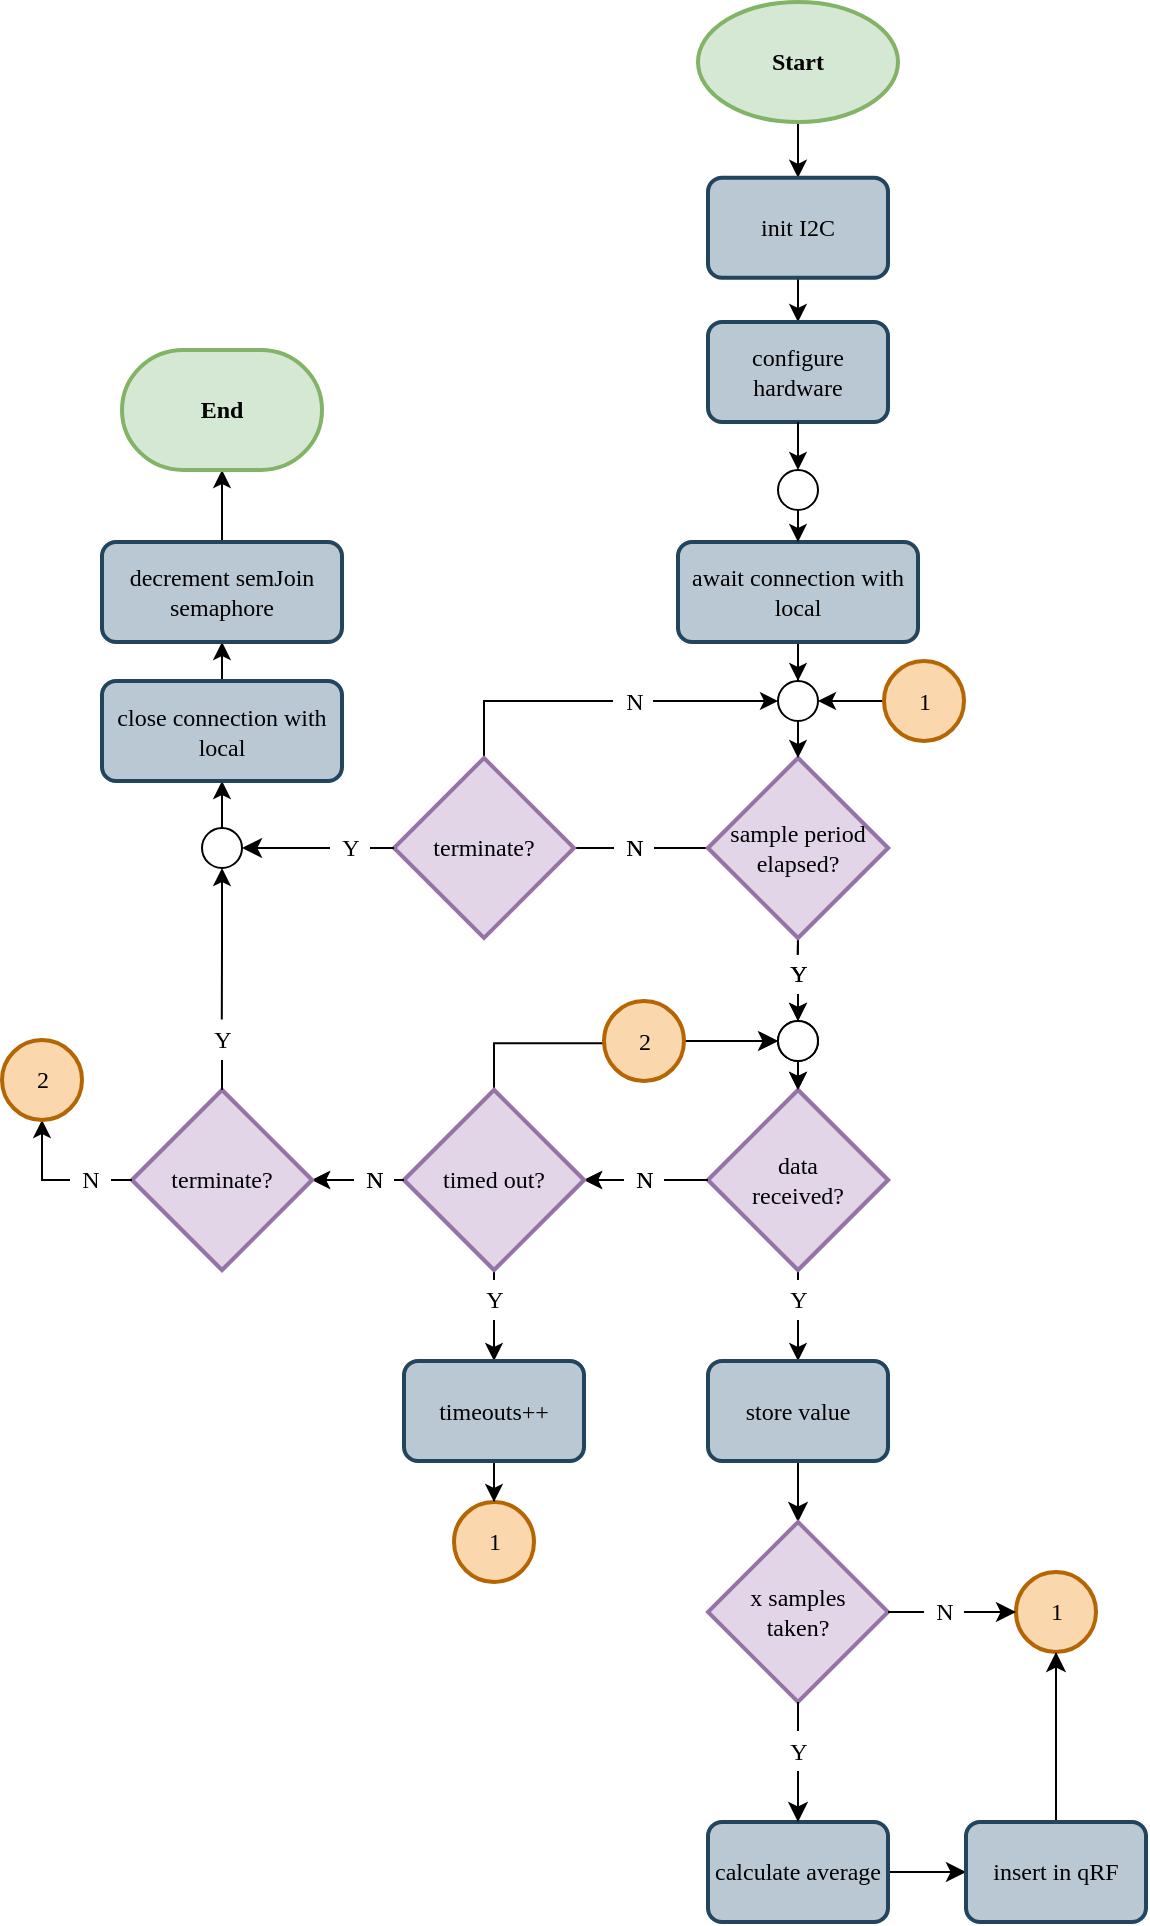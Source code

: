 <mxfile version="13.9.9" type="device"><diagram id="vXdH0S8YqX3_sipvJm4k" name="1"><mxGraphModel dx="872" dy="1004" grid="1" gridSize="10" guides="1" tooltips="1" connect="1" arrows="1" fold="1" page="1" pageScale="1" pageWidth="1169" pageHeight="827" math="0" shadow="0"><root><mxCell id="0"/><mxCell id="1" parent="0"/><mxCell id="6Pos_xS77apvVbocdfTv-24" style="edgeStyle=orthogonalEdgeStyle;rounded=0;orthogonalLoop=1;jettySize=auto;html=1;exitX=0.5;exitY=1;exitDx=0;exitDy=0;exitPerimeter=0;entryX=0.5;entryY=0;entryDx=0;entryDy=0;fontFamily=Consolas;" parent="1" source="z_6hdoUk1kzwaXG-YL4Q-9" target="z_6hdoUk1kzwaXG-YL4Q-55" edge="1"><mxGeometry relative="1" as="geometry"><mxPoint x="672" y="844.5" as="targetPoint"/></mxGeometry></mxCell><mxCell id="hB-7Ol5vUf83jxwNDLM4-17" style="edgeStyle=orthogonalEdgeStyle;rounded=0;orthogonalLoop=1;jettySize=auto;html=1;exitX=0;exitY=0.5;exitDx=0;exitDy=0;exitPerimeter=0;fontFamily=Consolas;" parent="1" source="z_6hdoUk1kzwaXG-YL4Q-7" target="5N7eKwdQCnaQDBQl-9mk-26" edge="1"><mxGeometry relative="1" as="geometry"><mxPoint x="672" y="674.5" as="targetPoint"/><Array as="points"><mxPoint x="522" y="759.5"/></Array></mxGeometry></mxCell><mxCell id="6Pos_xS77apvVbocdfTv-21" value="data&lt;br&gt;received?" style="strokeWidth=2;html=1;shape=mxgraph.flowchart.decision;whiteSpace=wrap;fillColor=#e1d5e7;strokeColor=#9673a6;fontFamily=Consolas;" parent="1" vertex="1"><mxGeometry x="629" y="714" width="90" height="90" as="geometry"/></mxCell><mxCell id="hB-7Ol5vUf83jxwNDLM4-15" style="edgeStyle=orthogonalEdgeStyle;rounded=0;orthogonalLoop=1;jettySize=auto;html=1;exitX=0.5;exitY=1;exitDx=0;exitDy=0;exitPerimeter=0;entryX=0.5;entryY=0;entryDx=0;entryDy=0;entryPerimeter=0;fontFamily=Consolas;" parent="1" source="5N7eKwdQCnaQDBQl-9mk-2" target="6Pos_xS77apvVbocdfTv-21" edge="1"><mxGeometry relative="1" as="geometry"/></mxCell><mxCell id="5N7eKwdQCnaQDBQl-9mk-2" value="" style="ellipse;whiteSpace=wrap;html=1;aspect=fixed;fontFamily=Consolas;" parent="1" vertex="1"><mxGeometry x="664" y="679.5" width="20" height="20" as="geometry"/></mxCell><mxCell id="5N7eKwdQCnaQDBQl-9mk-3" style="edgeStyle=orthogonalEdgeStyle;rounded=0;orthogonalLoop=1;jettySize=auto;html=1;exitX=0.5;exitY=1;exitDx=0;exitDy=0;exitPerimeter=0;entryX=0.5;entryY=0;entryDx=0;entryDy=0;entryPerimeter=0;fontFamily=Consolas;" parent="1" source="6Pos_xS77apvVbocdfTv-25" target="5N7eKwdQCnaQDBQl-9mk-2" edge="1"><mxGeometry relative="1" as="geometry"><mxPoint x="672" y="658" as="sourcePoint"/><mxPoint x="672" y="690" as="targetPoint"/></mxGeometry></mxCell><mxCell id="z_6hdoUk1kzwaXG-YL4Q-28" style="edgeStyle=orthogonalEdgeStyle;rounded=0;orthogonalLoop=1;jettySize=auto;html=1;exitX=0;exitY=0.5;exitDx=0;exitDy=0;exitPerimeter=0;entryX=1;entryY=0.5;entryDx=0;entryDy=0;entryPerimeter=0;startArrow=none;startFill=0;endArrow=classic;endFill=1;fontFamily=Consolas;" parent="1" source="z_6hdoUk1kzwaXG-YL4Q-31" target="z_6hdoUk1kzwaXG-YL4Q-27" edge="1"><mxGeometry relative="1" as="geometry"/></mxCell><mxCell id="z_6hdoUk1kzwaXG-YL4Q-29" style="edgeStyle=orthogonalEdgeStyle;rounded=0;orthogonalLoop=1;jettySize=auto;html=1;exitX=0.5;exitY=1;exitDx=0;exitDy=0;exitPerimeter=0;entryX=0.5;entryY=0;entryDx=0;entryDy=0;startArrow=none;startFill=0;endArrow=classic;endFill=1;fontFamily=Consolas;" parent="1" source="z_6hdoUk1kzwaXG-YL4Q-10" target="z_6hdoUk1kzwaXG-YL4Q-56" edge="1"><mxGeometry relative="1" as="geometry"><mxPoint x="522.143" y="849.357" as="targetPoint"/></mxGeometry></mxCell><mxCell id="z_6hdoUk1kzwaXG-YL4Q-46" style="edgeStyle=orthogonalEdgeStyle;rounded=0;orthogonalLoop=1;jettySize=auto;html=1;exitX=0.5;exitY=0;exitDx=0;exitDy=0;exitPerimeter=0;entryX=-0.005;entryY=0.557;entryDx=0;entryDy=0;entryPerimeter=0;startArrow=none;startFill=0;endArrow=none;endFill=0;endSize=7;fontFamily=Consolas;" parent="1" source="5N7eKwdQCnaQDBQl-9mk-26" target="5N7eKwdQCnaQDBQl-9mk-28" edge="1"><mxGeometry relative="1" as="geometry"/></mxCell><mxCell id="5N7eKwdQCnaQDBQl-9mk-26" value="timed out?" style="strokeWidth=2;html=1;shape=mxgraph.flowchart.decision;whiteSpace=wrap;fillColor=#e1d5e7;strokeColor=#9673a6;fontFamily=Consolas;" parent="1" vertex="1"><mxGeometry x="477" y="714" width="90" height="90" as="geometry"/></mxCell><mxCell id="5N7eKwdQCnaQDBQl-9mk-37" value="1" style="verticalLabelPosition=middle;verticalAlign=middle;html=1;shape=mxgraph.flowchart.on-page_reference;strokeWidth=2;align=center;labelPosition=center;fillColor=#fad7ac;strokeColor=#b46504;fontFamily=Consolas;" parent="1" vertex="1"><mxGeometry x="502" y="920" width="40" height="40" as="geometry"/></mxCell><mxCell id="5N7eKwdQCnaQDBQl-9mk-43" style="edgeStyle=orthogonalEdgeStyle;rounded=0;orthogonalLoop=1;jettySize=auto;html=1;endArrow=classic;endFill=1;exitX=0.5;exitY=1;exitDx=0;exitDy=0;fontFamily=Consolas;" parent="1" source="z_6hdoUk1kzwaXG-YL4Q-56" target="5N7eKwdQCnaQDBQl-9mk-37" edge="1"><mxGeometry relative="1" as="geometry"><mxPoint x="522.143" y="899.5" as="sourcePoint"/></mxGeometry></mxCell><mxCell id="z_6hdoUk1kzwaXG-YL4Q-26" value="" style="edgeStyle=orthogonalEdgeStyle;rounded=0;orthogonalLoop=1;jettySize=auto;html=1;startArrow=none;startFill=0;endArrow=none;endFill=0;entryX=0.5;entryY=1;entryDx=0;entryDy=0;entryPerimeter=0;exitX=0.495;exitY=0.019;exitDx=0;exitDy=0;exitPerimeter=0;fontFamily=Consolas;" parent="1" source="6Pos_xS77apvVbocdfTv-25" target="z_6hdoUk1kzwaXG-YL4Q-22" edge="1"><mxGeometry relative="1" as="geometry"><mxPoint x="672" y="648.5" as="sourcePoint"/><Array as="points"/></mxGeometry></mxCell><mxCell id="6Pos_xS77apvVbocdfTv-25" value="Y" style="text;html=1;align=center;verticalAlign=middle;resizable=0;points=[];;autosize=1;fontFamily=Consolas;" parent="1" vertex="1"><mxGeometry x="664" y="646" width="20" height="20" as="geometry"/></mxCell><mxCell id="z_6hdoUk1kzwaXG-YL4Q-48" value="" style="edgeStyle=orthogonalEdgeStyle;rounded=0;orthogonalLoop=1;jettySize=auto;html=1;startArrow=none;startFill=0;endArrow=classic;endFill=1;endSize=7;fontFamily=Consolas;" parent="1" source="5N7eKwdQCnaQDBQl-9mk-28" target="5N7eKwdQCnaQDBQl-9mk-2" edge="1"><mxGeometry relative="1" as="geometry"><mxPoint x="687" y="689.5" as="targetPoint"/></mxGeometry></mxCell><mxCell id="5N7eKwdQCnaQDBQl-9mk-28" value="N" style="text;html=1;align=center;verticalAlign=middle;resizable=0;points=[];;autosize=1;fontFamily=Consolas;" parent="1" vertex="1"><mxGeometry x="587" y="679.5" width="20" height="20" as="geometry"/></mxCell><mxCell id="z_6hdoUk1kzwaXG-YL4Q-7" value="N" style="text;html=1;align=center;verticalAlign=middle;resizable=0;points=[];;autosize=1;fontFamily=Consolas;" parent="1" vertex="1"><mxGeometry x="587" y="749" width="20" height="20" as="geometry"/></mxCell><mxCell id="z_6hdoUk1kzwaXG-YL4Q-8" style="edgeStyle=orthogonalEdgeStyle;rounded=0;orthogonalLoop=1;jettySize=auto;html=1;exitX=0;exitY=0.5;exitDx=0;exitDy=0;exitPerimeter=0;endArrow=none;endFill=0;fontFamily=Consolas;" parent="1" source="6Pos_xS77apvVbocdfTv-21" target="z_6hdoUk1kzwaXG-YL4Q-7" edge="1"><mxGeometry relative="1" as="geometry"><mxPoint x="567" y="758.929" as="targetPoint"/><Array as="points"><mxPoint x="607" y="759.5"/></Array><mxPoint x="627.286" y="758.929" as="sourcePoint"/></mxGeometry></mxCell><mxCell id="z_6hdoUk1kzwaXG-YL4Q-9" value="Y" style="text;html=1;align=center;verticalAlign=middle;resizable=0;points=[];;autosize=1;fontFamily=Consolas;" parent="1" vertex="1"><mxGeometry x="664" y="809" width="20" height="20" as="geometry"/></mxCell><mxCell id="z_6hdoUk1kzwaXG-YL4Q-11" style="edgeStyle=orthogonalEdgeStyle;rounded=0;orthogonalLoop=1;jettySize=auto;html=1;exitX=0.5;exitY=1;exitDx=0;exitDy=0;exitPerimeter=0;endArrow=none;endFill=0;fontFamily=Consolas;" parent="1" source="6Pos_xS77apvVbocdfTv-21" target="z_6hdoUk1kzwaXG-YL4Q-9" edge="1"><mxGeometry relative="1" as="geometry"><mxPoint x="672.034" y="844.5" as="targetPoint"/><mxPoint x="672.034" y="803.948" as="sourcePoint"/><Array as="points"><mxPoint x="672" y="814.5"/><mxPoint x="672" y="814.5"/></Array></mxGeometry></mxCell><mxCell id="z_6hdoUk1kzwaXG-YL4Q-63" style="edgeStyle=orthogonalEdgeStyle;rounded=0;orthogonalLoop=1;jettySize=auto;html=1;entryX=1;entryY=0.5;entryDx=0;entryDy=0;entryPerimeter=0;startArrow=none;startFill=0;endArrow=classic;endFill=1;endSize=7;fontFamily=Consolas;" parent="1" source="z_6hdoUk1kzwaXG-YL4Q-20" edge="1"><mxGeometry relative="1" as="geometry"><mxPoint x="542" y="593" as="targetPoint"/></mxGeometry></mxCell><mxCell id="z_6hdoUk1kzwaXG-YL4Q-20" value="N" style="text;html=1;align=center;verticalAlign=middle;resizable=0;points=[];;autosize=1;fontFamily=Consolas;" parent="1" vertex="1"><mxGeometry x="582" y="583" width="20" height="20" as="geometry"/></mxCell><mxCell id="bEtiJXINlBDzAw9OZhvo-2" style="edgeStyle=orthogonalEdgeStyle;rounded=0;orthogonalLoop=1;jettySize=auto;html=1;exitX=0;exitY=0.5;exitDx=0;exitDy=0;exitPerimeter=0;fontFamily=Consolas;endArrow=none;endFill=0;" parent="1" source="z_6hdoUk1kzwaXG-YL4Q-22" target="z_6hdoUk1kzwaXG-YL4Q-20" edge="1"><mxGeometry relative="1" as="geometry"/></mxCell><mxCell id="z_6hdoUk1kzwaXG-YL4Q-22" value="sample period&lt;br&gt;elapsed?" style="strokeWidth=2;html=1;shape=mxgraph.flowchart.decision;whiteSpace=wrap;fillColor=#e1d5e7;strokeColor=#9673a6;fontFamily=Consolas;" parent="1" vertex="1"><mxGeometry x="629" y="548" width="90" height="90" as="geometry"/></mxCell><mxCell id="z_6hdoUk1kzwaXG-YL4Q-27" value="terminate?" style="strokeWidth=2;html=1;shape=mxgraph.flowchart.decision;whiteSpace=wrap;fillColor=#e1d5e7;strokeColor=#9673a6;fontFamily=Consolas;" parent="1" vertex="1"><mxGeometry x="341" y="714" width="90" height="90" as="geometry"/></mxCell><mxCell id="z_6hdoUk1kzwaXG-YL4Q-10" value="Y" style="text;html=1;align=center;verticalAlign=middle;resizable=0;points=[];;autosize=1;fontFamily=Consolas;" parent="1" vertex="1"><mxGeometry x="512" y="809" width="20" height="20" as="geometry"/></mxCell><mxCell id="z_6hdoUk1kzwaXG-YL4Q-30" style="edgeStyle=orthogonalEdgeStyle;rounded=0;orthogonalLoop=1;jettySize=auto;html=1;exitX=0.5;exitY=1;exitDx=0;exitDy=0;exitPerimeter=0;entryX=0.5;entryY=0;entryDx=0;entryDy=0;startArrow=none;startFill=0;endArrow=none;endFill=0;fontFamily=Consolas;" parent="1" source="5N7eKwdQCnaQDBQl-9mk-26" target="z_6hdoUk1kzwaXG-YL4Q-10" edge="1"><mxGeometry relative="1" as="geometry"><mxPoint x="522" y="804.167" as="sourcePoint"/><mxPoint x="522" y="849.5" as="targetPoint"/></mxGeometry></mxCell><mxCell id="z_6hdoUk1kzwaXG-YL4Q-31" value="N" style="text;html=1;align=center;verticalAlign=middle;resizable=0;points=[];;autosize=1;fontFamily=Consolas;" parent="1" vertex="1"><mxGeometry x="452" y="749" width="20" height="20" as="geometry"/></mxCell><mxCell id="z_6hdoUk1kzwaXG-YL4Q-32" style="edgeStyle=orthogonalEdgeStyle;rounded=0;orthogonalLoop=1;jettySize=auto;html=1;exitX=0;exitY=0.5;exitDx=0;exitDy=0;exitPerimeter=0;entryX=1;entryY=0.5;entryDx=0;entryDy=0;entryPerimeter=0;startArrow=none;startFill=0;endArrow=none;endFill=0;fontFamily=Consolas;" parent="1" source="5N7eKwdQCnaQDBQl-9mk-26" target="z_6hdoUk1kzwaXG-YL4Q-31" edge="1"><mxGeometry relative="1" as="geometry"><mxPoint x="477" y="759.167" as="sourcePoint"/><mxPoint x="431" y="759.167" as="targetPoint"/></mxGeometry></mxCell><mxCell id="z_6hdoUk1kzwaXG-YL4Q-49" value="1" style="verticalLabelPosition=middle;verticalAlign=middle;html=1;shape=mxgraph.flowchart.on-page_reference;strokeWidth=2;align=center;labelPosition=center;fillColor=#fad7ac;strokeColor=#b46504;fontFamily=Consolas;" parent="1" vertex="1"><mxGeometry x="783" y="955" width="40" height="40" as="geometry"/></mxCell><mxCell id="z_6hdoUk1kzwaXG-YL4Q-65" style="edgeStyle=orthogonalEdgeStyle;rounded=0;orthogonalLoop=1;jettySize=auto;html=1;exitX=0.5;exitY=1;exitDx=0;exitDy=0;entryX=0.5;entryY=0;entryDx=0;entryDy=0;entryPerimeter=0;startArrow=none;startFill=0;endArrow=classic;endFill=1;endSize=7;fontFamily=Consolas;" parent="1" source="z_6hdoUk1kzwaXG-YL4Q-55" target="z_6hdoUk1kzwaXG-YL4Q-64" edge="1"><mxGeometry relative="1" as="geometry"/></mxCell><mxCell id="z_6hdoUk1kzwaXG-YL4Q-55" value="store value" style="rounded=1;whiteSpace=wrap;html=1;absoluteArcSize=1;arcSize=14;strokeWidth=2;fillColor=#bac8d3;strokeColor=#23445d;fontFamily=Consolas;" parent="1" vertex="1"><mxGeometry x="629" y="849.5" width="90" height="50" as="geometry"/></mxCell><mxCell id="z_6hdoUk1kzwaXG-YL4Q-56" value="timeouts++" style="rounded=1;whiteSpace=wrap;html=1;absoluteArcSize=1;arcSize=14;strokeWidth=2;fillColor=#bac8d3;strokeColor=#23445d;fontFamily=Consolas;" parent="1" vertex="1"><mxGeometry x="477" y="849.5" width="90" height="50" as="geometry"/></mxCell><mxCell id="z_6hdoUk1kzwaXG-YL4Q-59" style="edgeStyle=orthogonalEdgeStyle;rounded=0;orthogonalLoop=1;jettySize=auto;html=1;exitX=1;exitY=0.5;exitDx=0;exitDy=0;entryX=0;entryY=0.5;entryDx=0;entryDy=0;startArrow=none;startFill=0;endArrow=classic;endFill=1;endSize=7;fontFamily=Consolas;" parent="1" source="z_6hdoUk1kzwaXG-YL4Q-57" target="z_6hdoUk1kzwaXG-YL4Q-58" edge="1"><mxGeometry relative="1" as="geometry"/></mxCell><mxCell id="z_6hdoUk1kzwaXG-YL4Q-57" value="calculate average" style="rounded=1;whiteSpace=wrap;html=1;absoluteArcSize=1;arcSize=14;strokeWidth=2;fillColor=#bac8d3;strokeColor=#23445d;fontFamily=Consolas;" parent="1" vertex="1"><mxGeometry x="629" y="1080" width="90" height="50" as="geometry"/></mxCell><mxCell id="z_6hdoUk1kzwaXG-YL4Q-60" style="edgeStyle=orthogonalEdgeStyle;rounded=0;orthogonalLoop=1;jettySize=auto;html=1;exitX=0.5;exitY=0;exitDx=0;exitDy=0;entryX=0.5;entryY=1;entryDx=0;entryDy=0;entryPerimeter=0;startArrow=none;startFill=0;endArrow=classic;endFill=1;endSize=7;fontFamily=Consolas;" parent="1" source="z_6hdoUk1kzwaXG-YL4Q-58" target="z_6hdoUk1kzwaXG-YL4Q-49" edge="1"><mxGeometry relative="1" as="geometry"/></mxCell><mxCell id="z_6hdoUk1kzwaXG-YL4Q-58" value="insert in qRF" style="rounded=1;whiteSpace=wrap;html=1;absoluteArcSize=1;arcSize=14;strokeWidth=2;fillColor=#bac8d3;strokeColor=#23445d;fontFamily=Consolas;" parent="1" vertex="1"><mxGeometry x="758" y="1080" width="90" height="50" as="geometry"/></mxCell><mxCell id="z_6hdoUk1kzwaXG-YL4Q-68" style="edgeStyle=orthogonalEdgeStyle;rounded=0;orthogonalLoop=1;jettySize=auto;html=1;exitX=1;exitY=0.5;exitDx=0;exitDy=0;exitPerimeter=0;entryX=0;entryY=0.5;entryDx=0;entryDy=0;entryPerimeter=0;startArrow=none;startFill=0;endArrow=classic;endFill=1;endSize=7;fontFamily=Consolas;" parent="1" source="z_6hdoUk1kzwaXG-YL4Q-69" target="z_6hdoUk1kzwaXG-YL4Q-49" edge="1"><mxGeometry relative="1" as="geometry"/></mxCell><mxCell id="z_6hdoUk1kzwaXG-YL4Q-71" style="edgeStyle=orthogonalEdgeStyle;rounded=0;orthogonalLoop=1;jettySize=auto;html=1;exitX=0.5;exitY=1;exitDx=0;exitDy=0;exitPerimeter=0;entryX=0.5;entryY=0;entryDx=0;entryDy=0;startArrow=none;startFill=0;endArrow=classic;endFill=1;endSize=7;fontFamily=Consolas;" parent="1" source="z_6hdoUk1kzwaXG-YL4Q-70" target="z_6hdoUk1kzwaXG-YL4Q-57" edge="1"><mxGeometry relative="1" as="geometry"/></mxCell><mxCell id="z_6hdoUk1kzwaXG-YL4Q-64" value="x samples &lt;br&gt;taken?" style="strokeWidth=2;html=1;shape=mxgraph.flowchart.decision;whiteSpace=wrap;fillColor=#e1d5e7;strokeColor=#9673a6;fontFamily=Consolas;" parent="1" vertex="1"><mxGeometry x="629" y="930" width="90" height="90" as="geometry"/></mxCell><mxCell id="z_6hdoUk1kzwaXG-YL4Q-70" value="Y" style="text;html=1;align=center;verticalAlign=middle;resizable=0;points=[];;autosize=1;fontFamily=Consolas;" parent="1" vertex="1"><mxGeometry x="664" y="1034.5" width="20" height="20" as="geometry"/></mxCell><mxCell id="z_6hdoUk1kzwaXG-YL4Q-72" style="edgeStyle=orthogonalEdgeStyle;rounded=0;orthogonalLoop=1;jettySize=auto;html=1;exitX=0.5;exitY=1;exitDx=0;exitDy=0;exitPerimeter=0;entryX=0.5;entryY=0;entryDx=0;entryDy=0;startArrow=none;startFill=0;endArrow=none;endFill=0;endSize=7;fontFamily=Consolas;" parent="1" source="z_6hdoUk1kzwaXG-YL4Q-64" target="z_6hdoUk1kzwaXG-YL4Q-70" edge="1"><mxGeometry relative="1" as="geometry"><mxPoint x="674.2" y="1020.2" as="sourcePoint"/><mxPoint x="674.2" y="1080.2" as="targetPoint"/></mxGeometry></mxCell><mxCell id="z_6hdoUk1kzwaXG-YL4Q-69" value="N" style="text;html=1;align=center;verticalAlign=middle;resizable=0;points=[];;autosize=1;fontFamily=Consolas;" parent="1" vertex="1"><mxGeometry x="737" y="965" width="20" height="20" as="geometry"/></mxCell><mxCell id="z_6hdoUk1kzwaXG-YL4Q-73" style="edgeStyle=orthogonalEdgeStyle;rounded=0;orthogonalLoop=1;jettySize=auto;html=1;exitX=1;exitY=0.5;exitDx=0;exitDy=0;exitPerimeter=0;entryX=0;entryY=0.5;entryDx=0;entryDy=0;entryPerimeter=0;startArrow=none;startFill=0;endArrow=none;endFill=0;endSize=7;fontFamily=Consolas;" parent="1" source="z_6hdoUk1kzwaXG-YL4Q-64" target="z_6hdoUk1kzwaXG-YL4Q-69" edge="1"><mxGeometry relative="1" as="geometry"><mxPoint x="719" y="975" as="sourcePoint"/><mxPoint x="783" y="975" as="targetPoint"/></mxGeometry></mxCell><mxCell id="9Xmy3GOA0YMjoC60jh7W-3" style="edgeStyle=orthogonalEdgeStyle;rounded=0;orthogonalLoop=1;jettySize=auto;html=1;exitX=0;exitY=0.5;exitDx=0;exitDy=0;exitPerimeter=0;fontFamily=Consolas;" parent="1" source="9Xmy3GOA0YMjoC60jh7W-21" target="9Xmy3GOA0YMjoC60jh7W-12" edge="1"><mxGeometry relative="1" as="geometry"><mxPoint x="672" y="674.5" as="targetPoint"/><Array as="points"><mxPoint x="522" y="759.5"/></Array></mxGeometry></mxCell><mxCell id="9Xmy3GOA0YMjoC60jh7W-4" value="data&lt;br&gt;received?" style="strokeWidth=2;html=1;shape=mxgraph.flowchart.decision;whiteSpace=wrap;fillColor=#e1d5e7;strokeColor=#9673a6;fontFamily=Consolas;" parent="1" vertex="1"><mxGeometry x="629" y="714" width="90" height="90" as="geometry"/></mxCell><mxCell id="9Xmy3GOA0YMjoC60jh7W-5" style="edgeStyle=orthogonalEdgeStyle;rounded=0;orthogonalLoop=1;jettySize=auto;html=1;exitX=0.5;exitY=1;exitDx=0;exitDy=0;exitPerimeter=0;entryX=0.5;entryY=0;entryDx=0;entryDy=0;entryPerimeter=0;fontFamily=Consolas;" parent="1" source="9Xmy3GOA0YMjoC60jh7W-8" target="9Xmy3GOA0YMjoC60jh7W-4" edge="1"><mxGeometry relative="1" as="geometry"/></mxCell><mxCell id="9Xmy3GOA0YMjoC60jh7W-8" value="" style="ellipse;whiteSpace=wrap;html=1;aspect=fixed;fontFamily=Consolas;" parent="1" vertex="1"><mxGeometry x="664" y="679.5" width="20" height="20" as="geometry"/></mxCell><mxCell id="9Xmy3GOA0YMjoC60jh7W-9" style="edgeStyle=orthogonalEdgeStyle;rounded=0;orthogonalLoop=1;jettySize=auto;html=1;exitX=0.5;exitY=1;exitDx=0;exitDy=0;exitPerimeter=0;entryX=0.5;entryY=0;entryDx=0;entryDy=0;entryPerimeter=0;fontFamily=Consolas;" parent="1" source="9Xmy3GOA0YMjoC60jh7W-20" target="9Xmy3GOA0YMjoC60jh7W-8" edge="1"><mxGeometry relative="1" as="geometry"><mxPoint x="672" y="658" as="sourcePoint"/><mxPoint x="672" y="690" as="targetPoint"/></mxGeometry></mxCell><mxCell id="9Xmy3GOA0YMjoC60jh7W-11" style="edgeStyle=orthogonalEdgeStyle;rounded=0;orthogonalLoop=1;jettySize=auto;html=1;exitX=0;exitY=0.5;exitDx=0;exitDy=0;exitPerimeter=0;entryX=1;entryY=0.5;entryDx=0;entryDy=0;entryPerimeter=0;startArrow=none;startFill=0;endArrow=classic;endFill=1;fontFamily=Consolas;" parent="1" source="9Xmy3GOA0YMjoC60jh7W-33" target="9Xmy3GOA0YMjoC60jh7W-32" edge="1"><mxGeometry relative="1" as="geometry"/></mxCell><mxCell id="9Xmy3GOA0YMjoC60jh7W-12" value="timed out?" style="strokeWidth=2;html=1;shape=mxgraph.flowchart.decision;whiteSpace=wrap;fillColor=#e1d5e7;strokeColor=#9673a6;fontFamily=Consolas;" parent="1" vertex="1"><mxGeometry x="477" y="714" width="90" height="90" as="geometry"/></mxCell><mxCell id="9Xmy3GOA0YMjoC60jh7W-19" value="" style="edgeStyle=orthogonalEdgeStyle;rounded=0;orthogonalLoop=1;jettySize=auto;html=1;startArrow=none;startFill=0;endArrow=none;endFill=0;entryX=0.5;entryY=1;entryDx=0;entryDy=0;entryPerimeter=0;exitX=0.495;exitY=0.019;exitDx=0;exitDy=0;exitPerimeter=0;fontFamily=Consolas;" parent="1" source="9Xmy3GOA0YMjoC60jh7W-20" target="9Xmy3GOA0YMjoC60jh7W-28" edge="1"><mxGeometry relative="1" as="geometry"><mxPoint x="672" y="648.5" as="sourcePoint"/><Array as="points"/></mxGeometry></mxCell><mxCell id="9Xmy3GOA0YMjoC60jh7W-20" value="Y" style="text;html=1;align=center;verticalAlign=middle;resizable=0;points=[];;autosize=1;fontFamily=Consolas;" parent="1" vertex="1"><mxGeometry x="664" y="646" width="20" height="20" as="geometry"/></mxCell><mxCell id="9Xmy3GOA0YMjoC60jh7W-21" value="N" style="text;html=1;align=center;verticalAlign=middle;resizable=0;points=[];;autosize=1;fontFamily=Consolas;" parent="1" vertex="1"><mxGeometry x="587" y="749" width="20" height="20" as="geometry"/></mxCell><mxCell id="9Xmy3GOA0YMjoC60jh7W-22" style="edgeStyle=orthogonalEdgeStyle;rounded=0;orthogonalLoop=1;jettySize=auto;html=1;exitX=0;exitY=0.5;exitDx=0;exitDy=0;exitPerimeter=0;endArrow=none;endFill=0;fontFamily=Consolas;" parent="1" source="9Xmy3GOA0YMjoC60jh7W-4" target="9Xmy3GOA0YMjoC60jh7W-21" edge="1"><mxGeometry relative="1" as="geometry"><mxPoint x="567" y="758.929" as="targetPoint"/><Array as="points"><mxPoint x="607" y="759.5"/></Array><mxPoint x="627.286" y="758.929" as="sourcePoint"/></mxGeometry></mxCell><mxCell id="9Xmy3GOA0YMjoC60jh7W-25" style="edgeStyle=orthogonalEdgeStyle;rounded=0;orthogonalLoop=1;jettySize=auto;html=1;entryX=1;entryY=0.5;entryDx=0;entryDy=0;entryPerimeter=0;startArrow=none;startFill=0;endArrow=classic;endFill=1;endSize=7;fontFamily=Consolas;" parent="1" source="9Xmy3GOA0YMjoC60jh7W-26" edge="1"><mxGeometry relative="1" as="geometry"><mxPoint x="542" y="593" as="targetPoint"/></mxGeometry></mxCell><mxCell id="9Xmy3GOA0YMjoC60jh7W-26" value="N" style="text;html=1;align=center;verticalAlign=middle;resizable=0;points=[];;autosize=1;fontFamily=Consolas;" parent="1" vertex="1"><mxGeometry x="582" y="583" width="20" height="20" as="geometry"/></mxCell><mxCell id="9Xmy3GOA0YMjoC60jh7W-27" style="edgeStyle=orthogonalEdgeStyle;rounded=0;orthogonalLoop=1;jettySize=auto;html=1;exitX=0;exitY=0.5;exitDx=0;exitDy=0;exitPerimeter=0;fontFamily=Consolas;endArrow=none;endFill=0;" parent="1" source="9Xmy3GOA0YMjoC60jh7W-28" target="9Xmy3GOA0YMjoC60jh7W-26" edge="1"><mxGeometry relative="1" as="geometry"/></mxCell><mxCell id="9Xmy3GOA0YMjoC60jh7W-28" value="sample period&lt;br&gt;elapsed?" style="strokeWidth=2;html=1;shape=mxgraph.flowchart.decision;whiteSpace=wrap;fillColor=#e1d5e7;strokeColor=#9673a6;fontFamily=Consolas;" parent="1" vertex="1"><mxGeometry x="629" y="548" width="90" height="90" as="geometry"/></mxCell><mxCell id="9Xmy3GOA0YMjoC60jh7W-31" style="edgeStyle=orthogonalEdgeStyle;rounded=0;orthogonalLoop=1;jettySize=auto;html=1;exitX=0;exitY=0.5;exitDx=0;exitDy=0;exitPerimeter=0;entryX=0.5;entryY=1;entryDx=0;entryDy=0;entryPerimeter=0;startArrow=none;startFill=0;endArrow=classic;endFill=1;" parent="1" source="9Xmy3GOA0YMjoC60jh7W-46" target="9Xmy3GOA0YMjoC60jh7W-45" edge="1"><mxGeometry relative="1" as="geometry"/></mxCell><mxCell id="9Xmy3GOA0YMjoC60jh7W-32" value="terminate?" style="strokeWidth=2;html=1;shape=mxgraph.flowchart.decision;whiteSpace=wrap;fillColor=#e1d5e7;strokeColor=#9673a6;fontFamily=Consolas;" parent="1" vertex="1"><mxGeometry x="341" y="714" width="90" height="90" as="geometry"/></mxCell><mxCell id="9Xmy3GOA0YMjoC60jh7W-33" value="N" style="text;html=1;align=center;verticalAlign=middle;resizable=0;points=[];;autosize=1;fontFamily=Consolas;" parent="1" vertex="1"><mxGeometry x="452" y="749" width="20" height="20" as="geometry"/></mxCell><mxCell id="9Xmy3GOA0YMjoC60jh7W-34" style="edgeStyle=orthogonalEdgeStyle;rounded=0;orthogonalLoop=1;jettySize=auto;html=1;exitX=0;exitY=0.5;exitDx=0;exitDy=0;exitPerimeter=0;entryX=1;entryY=0.5;entryDx=0;entryDy=0;entryPerimeter=0;startArrow=none;startFill=0;endArrow=none;endFill=0;fontFamily=Consolas;" parent="1" source="9Xmy3GOA0YMjoC60jh7W-12" target="9Xmy3GOA0YMjoC60jh7W-33" edge="1"><mxGeometry relative="1" as="geometry"><mxPoint x="477" y="759.167" as="sourcePoint"/><mxPoint x="431" y="759.167" as="targetPoint"/></mxGeometry></mxCell><mxCell id="9Xmy3GOA0YMjoC60jh7W-36" style="edgeStyle=orthogonalEdgeStyle;rounded=0;orthogonalLoop=1;jettySize=auto;html=1;exitX=0;exitY=0.5;exitDx=0;exitDy=0;entryX=0;entryY=0.5;entryDx=0;entryDy=0;entryPerimeter=0;startArrow=none;startFill=0;endArrow=classic;endFill=1;endSize=7;fontFamily=Consolas;" parent="1" edge="1"><mxGeometry relative="1" as="geometry"><mxPoint x="362" y="519.5" as="targetPoint"/></mxGeometry></mxCell><mxCell id="9Xmy3GOA0YMjoC60jh7W-45" value="2" style="verticalLabelPosition=middle;verticalAlign=middle;html=1;shape=mxgraph.flowchart.on-page_reference;strokeWidth=2;align=center;labelPosition=center;fillColor=#fad7ac;strokeColor=#b46504;fontFamily=Consolas;" parent="1" vertex="1"><mxGeometry x="276" y="689" width="40" height="40" as="geometry"/></mxCell><mxCell id="9Xmy3GOA0YMjoC60jh7W-46" value="N" style="text;html=1;align=center;verticalAlign=middle;resizable=0;points=[];;autosize=1;fontFamily=Consolas;" parent="1" vertex="1"><mxGeometry x="310" y="749" width="20" height="20" as="geometry"/></mxCell><mxCell id="9Xmy3GOA0YMjoC60jh7W-47" style="edgeStyle=orthogonalEdgeStyle;rounded=0;orthogonalLoop=1;jettySize=auto;html=1;exitX=0;exitY=0.5;exitDx=0;exitDy=0;exitPerimeter=0;startArrow=none;startFill=0;endArrow=none;endFill=0;" parent="1" source="9Xmy3GOA0YMjoC60jh7W-32" edge="1"><mxGeometry relative="1" as="geometry"><mxPoint x="341.095" y="759.238" as="sourcePoint"/><mxPoint x="330.529" y="758.647" as="targetPoint"/></mxGeometry></mxCell><mxCell id="9Xmy3GOA0YMjoC60jh7W-48" style="edgeStyle=orthogonalEdgeStyle;rounded=0;orthogonalLoop=1;jettySize=auto;html=1;exitX=1;exitY=0.5;exitDx=0;exitDy=0;exitPerimeter=0;startArrow=none;startFill=0;endArrow=classic;endFill=1;" parent="1" source="9Xmy3GOA0YMjoC60jh7W-49" target="9Xmy3GOA0YMjoC60jh7W-8" edge="1"><mxGeometry relative="1" as="geometry"/></mxCell><mxCell id="9Xmy3GOA0YMjoC60jh7W-49" value="2" style="verticalLabelPosition=middle;verticalAlign=middle;html=1;shape=mxgraph.flowchart.on-page_reference;strokeWidth=2;align=center;labelPosition=center;fillColor=#fad7ac;strokeColor=#b46504;fontFamily=Consolas;" parent="1" vertex="1"><mxGeometry x="577" y="669.5" width="40" height="40" as="geometry"/></mxCell><mxCell id="yV78J0jxZQz7qZqh-ZP7-1" value="" style="edgeStyle=orthogonalEdgeStyle;rounded=0;orthogonalLoop=1;jettySize=auto;html=1;exitX=0.5;exitY=1;exitDx=0;exitDy=0;exitPerimeter=0;entryX=0.5;entryY=0;entryDx=0;entryDy=0;fontFamily=Consolas;" parent="1" source="yV78J0jxZQz7qZqh-ZP7-2" target="yV78J0jxZQz7qZqh-ZP7-15" edge="1"><mxGeometry relative="1" as="geometry"><mxPoint x="672" y="261.63" as="targetPoint"/></mxGeometry></mxCell><mxCell id="yV78J0jxZQz7qZqh-ZP7-2" value="Start" style="strokeWidth=2;html=1;shape=mxgraph.flowchart.start_1;whiteSpace=wrap;fillColor=#d5e8d4;strokeColor=#82b366;fontStyle=1;fontFamily=Consolas;" parent="1" vertex="1"><mxGeometry x="624" y="170" width="100" height="60" as="geometry"/></mxCell><mxCell id="yV78J0jxZQz7qZqh-ZP7-3" style="edgeStyle=orthogonalEdgeStyle;rounded=0;orthogonalLoop=1;jettySize=auto;html=1;exitX=0.5;exitY=1;exitDx=0;exitDy=0;entryX=0.5;entryY=0;entryDx=0;entryDy=0;fontFamily=Consolas;" parent="1" source="yV78J0jxZQz7qZqh-ZP7-15" target="yV78J0jxZQz7qZqh-ZP7-16" edge="1"><mxGeometry relative="1" as="geometry"><mxPoint x="672" y="311.63" as="sourcePoint"/><mxPoint x="672" y="341.63" as="targetPoint"/><Array as="points"/></mxGeometry></mxCell><mxCell id="yV78J0jxZQz7qZqh-ZP7-4" style="edgeStyle=orthogonalEdgeStyle;rounded=0;orthogonalLoop=1;jettySize=auto;html=1;exitX=0.5;exitY=1;exitDx=0;exitDy=0;entryX=0.5;entryY=0;entryDx=0;entryDy=0;entryPerimeter=0;fontFamily=Consolas;" parent="1" source="yV78J0jxZQz7qZqh-ZP7-5" edge="1"><mxGeometry relative="1" as="geometry"><mxPoint x="671.857" y="489.143" as="sourcePoint"/><Array as="points"/><mxPoint x="674" y="548" as="targetPoint"/></mxGeometry></mxCell><mxCell id="yV78J0jxZQz7qZqh-ZP7-5" value="" style="ellipse;whiteSpace=wrap;html=1;aspect=fixed;fontFamily=Consolas;" parent="1" vertex="1"><mxGeometry x="664" y="509.5" width="20" height="20" as="geometry"/></mxCell><mxCell id="yV78J0jxZQz7qZqh-ZP7-6" style="edgeStyle=orthogonalEdgeStyle;rounded=0;orthogonalLoop=1;jettySize=auto;html=1;endArrow=classic;endFill=1;exitX=0;exitY=0.5;exitDx=0;exitDy=0;exitPerimeter=0;fontFamily=Consolas;" parent="1" source="yV78J0jxZQz7qZqh-ZP7-7" target="yV78J0jxZQz7qZqh-ZP7-5" edge="1"><mxGeometry relative="1" as="geometry"><Array as="points"><mxPoint x="717" y="519.5"/><mxPoint x="717" y="519.5"/></Array></mxGeometry></mxCell><mxCell id="yV78J0jxZQz7qZqh-ZP7-7" value="1" style="verticalLabelPosition=middle;verticalAlign=middle;html=1;shape=mxgraph.flowchart.on-page_reference;strokeWidth=2;align=center;labelPosition=center;fillColor=#fad7ac;strokeColor=#b46504;fontFamily=Consolas;" parent="1" vertex="1"><mxGeometry x="717" y="499.5" width="40" height="40" as="geometry"/></mxCell><mxCell id="yV78J0jxZQz7qZqh-ZP7-8" style="edgeStyle=orthogonalEdgeStyle;rounded=0;orthogonalLoop=1;jettySize=auto;html=1;exitX=0.5;exitY=1;exitDx=0;exitDy=0;fontFamily=Consolas;" parent="1" source="yV78J0jxZQz7qZqh-ZP7-17" target="yV78J0jxZQz7qZqh-ZP7-5" edge="1"><mxGeometry relative="1" as="geometry"><mxPoint x="672" y="452.75" as="sourcePoint"/><mxPoint x="632" y="509.5" as="targetPoint"/><Array as="points"/></mxGeometry></mxCell><mxCell id="yV78J0jxZQz7qZqh-ZP7-11" style="edgeStyle=orthogonalEdgeStyle;rounded=0;orthogonalLoop=1;jettySize=auto;html=1;entryX=0;entryY=0.5;entryDx=0;entryDy=0;endArrow=classic;endFill=1;fontFamily=Consolas;" parent="1" source="yV78J0jxZQz7qZqh-ZP7-12" target="yV78J0jxZQz7qZqh-ZP7-5" edge="1"><mxGeometry relative="1" as="geometry"/></mxCell><mxCell id="yV78J0jxZQz7qZqh-ZP7-12" value="N" style="text;html=1;align=center;verticalAlign=middle;resizable=0;points=[];;autosize=1;fontFamily=Consolas;" parent="1" vertex="1"><mxGeometry x="581.5" y="509.5" width="20" height="20" as="geometry"/></mxCell><mxCell id="yV78J0jxZQz7qZqh-ZP7-13" style="edgeStyle=orthogonalEdgeStyle;rounded=0;orthogonalLoop=1;jettySize=auto;html=1;exitX=0.5;exitY=0;exitDx=0;exitDy=0;exitPerimeter=0;entryX=0;entryY=0.5;entryDx=0;entryDy=0;endArrow=none;endFill=0;fontFamily=Consolas;" parent="1" source="yV78J0jxZQz7qZqh-ZP7-14" target="yV78J0jxZQz7qZqh-ZP7-12" edge="1"><mxGeometry relative="1" as="geometry"><mxPoint x="494.5" y="543.167" as="sourcePoint"/><mxPoint x="662.143" y="519.69" as="targetPoint"/></mxGeometry></mxCell><mxCell id="yV78J0jxZQz7qZqh-ZP7-14" value="terminate?" style="strokeWidth=2;html=1;shape=mxgraph.flowchart.decision;whiteSpace=wrap;fillColor=#e1d5e7;strokeColor=#9673a6;fontFamily=Consolas;" parent="1" vertex="1"><mxGeometry x="472" y="548" width="90" height="90" as="geometry"/></mxCell><mxCell id="yV78J0jxZQz7qZqh-ZP7-15" value="init I2C" style="rounded=1;whiteSpace=wrap;html=1;absoluteArcSize=1;arcSize=14;strokeWidth=2;fillColor=#bac8d3;strokeColor=#23445d;fontFamily=Consolas;" parent="1" vertex="1"><mxGeometry x="629" y="257.88" width="90" height="50" as="geometry"/></mxCell><mxCell id="yV78J0jxZQz7qZqh-ZP7-16" value="configure hardware" style="rounded=1;whiteSpace=wrap;html=1;absoluteArcSize=1;arcSize=14;strokeWidth=2;fillColor=#bac8d3;strokeColor=#23445d;fontFamily=Consolas;" parent="1" vertex="1"><mxGeometry x="629" y="330" width="90" height="50" as="geometry"/></mxCell><mxCell id="yV78J0jxZQz7qZqh-ZP7-17" value="await connection with local" style="rounded=1;whiteSpace=wrap;html=1;absoluteArcSize=1;arcSize=14;strokeWidth=2;fillColor=#bac8d3;strokeColor=#23445d;fontFamily=Consolas;" parent="1" vertex="1"><mxGeometry x="614" y="440" width="120" height="50" as="geometry"/></mxCell><mxCell id="yV78J0jxZQz7qZqh-ZP7-18" style="edgeStyle=orthogonalEdgeStyle;rounded=0;orthogonalLoop=1;jettySize=auto;html=1;exitX=0.5;exitY=1;exitDx=0;exitDy=0;fontFamily=Consolas;" parent="1" source="yV78J0jxZQz7qZqh-ZP7-19" target="yV78J0jxZQz7qZqh-ZP7-17" edge="1"><mxGeometry relative="1" as="geometry"><mxPoint x="674" y="391.38" as="sourcePoint"/><mxPoint x="674" y="509.5" as="targetPoint"/><Array as="points"><mxPoint x="674" y="430"/><mxPoint x="674" y="430"/></Array></mxGeometry></mxCell><mxCell id="yV78J0jxZQz7qZqh-ZP7-19" value="" style="ellipse;whiteSpace=wrap;html=1;aspect=fixed;fontFamily=Consolas;" parent="1" vertex="1"><mxGeometry x="664" y="404" width="20" height="20" as="geometry"/></mxCell><mxCell id="yV78J0jxZQz7qZqh-ZP7-20" style="edgeStyle=orthogonalEdgeStyle;rounded=0;orthogonalLoop=1;jettySize=auto;html=1;exitX=0.5;exitY=1;exitDx=0;exitDy=0;fontFamily=Consolas;" parent="1" source="yV78J0jxZQz7qZqh-ZP7-16" target="yV78J0jxZQz7qZqh-ZP7-19" edge="1"><mxGeometry relative="1" as="geometry"><mxPoint x="674" y="391.38" as="sourcePoint"/><mxPoint x="674" y="440" as="targetPoint"/><Array as="points"><mxPoint x="674" y="400"/><mxPoint x="674" y="400"/></Array></mxGeometry></mxCell><mxCell id="yV78J0jxZQz7qZqh-ZP7-23" style="edgeStyle=orthogonalEdgeStyle;rounded=0;orthogonalLoop=1;jettySize=auto;html=1;exitX=0;exitY=0.5;exitDx=0;exitDy=0;exitPerimeter=0;startArrow=none;startFill=0;endArrow=classic;endFill=1;endSize=7;fontFamily=Consolas;" parent="1" source="yV78J0jxZQz7qZqh-ZP7-25" target="Qc67pKuZsktILpRSsVTe-3" edge="1"><mxGeometry relative="1" as="geometry"><mxPoint x="406" y="593" as="targetPoint"/></mxGeometry></mxCell><mxCell id="yV78J0jxZQz7qZqh-ZP7-24" style="edgeStyle=orthogonalEdgeStyle;rounded=0;orthogonalLoop=1;jettySize=auto;html=1;exitX=0.5;exitY=1;exitDx=0;exitDy=0;startArrow=none;startFill=0;endArrow=none;endFill=0;endSize=7;fontFamily=Consolas;" parent="1" source="yV78J0jxZQz7qZqh-ZP7-27" edge="1"><mxGeometry relative="1" as="geometry"><Array as="points"><mxPoint x="386" y="709.5"/><mxPoint x="386" y="709.5"/></Array><mxPoint x="386" y="714" as="targetPoint"/></mxGeometry></mxCell><mxCell id="yV78J0jxZQz7qZqh-ZP7-25" value="Y" style="text;html=1;align=center;verticalAlign=middle;resizable=0;points=[];;autosize=1;fontFamily=Consolas;" parent="1" vertex="1"><mxGeometry x="440" y="583" width="20" height="20" as="geometry"/></mxCell><mxCell id="yV78J0jxZQz7qZqh-ZP7-26" style="edgeStyle=orthogonalEdgeStyle;rounded=0;orthogonalLoop=1;jettySize=auto;html=1;exitX=0;exitY=0.5;exitDx=0;exitDy=0;exitPerimeter=0;startArrow=none;startFill=0;endArrow=none;endFill=0;endSize=7;fontFamily=Consolas;" parent="1" target="yV78J0jxZQz7qZqh-ZP7-25" edge="1"><mxGeometry relative="1" as="geometry"><mxPoint x="472" y="593" as="sourcePoint"/><mxPoint x="385.952" y="623.024" as="targetPoint"/><Array as="points"><mxPoint x="460" y="593"/><mxPoint x="460" y="593"/></Array></mxGeometry></mxCell><mxCell id="yV78J0jxZQz7qZqh-ZP7-27" value="Y" style="text;html=1;align=center;verticalAlign=middle;resizable=0;points=[];;autosize=1;fontFamily=Consolas;" parent="1" vertex="1"><mxGeometry x="376" y="679" width="20" height="20" as="geometry"/></mxCell><mxCell id="yV78J0jxZQz7qZqh-ZP7-28" style="edgeStyle=orthogonalEdgeStyle;rounded=0;orthogonalLoop=1;jettySize=auto;html=1;startArrow=classic;startFill=1;endArrow=none;endFill=0;endSize=7;entryX=0.495;entryY=-0.014;entryDx=0;entryDy=0;entryPerimeter=0;fontFamily=Consolas;exitX=0.5;exitY=1;exitDx=0;exitDy=0;" parent="1" source="Qc67pKuZsktILpRSsVTe-3" target="yV78J0jxZQz7qZqh-ZP7-27" edge="1"><mxGeometry relative="1" as="geometry"><mxPoint x="386" y="613" as="sourcePoint"/><mxPoint x="386.065" y="714.0" as="targetPoint"/></mxGeometry></mxCell><mxCell id="Qc67pKuZsktILpRSsVTe-8" style="edgeStyle=orthogonalEdgeStyle;rounded=0;orthogonalLoop=1;jettySize=auto;html=1;" edge="1" parent="1" source="Qc67pKuZsktILpRSsVTe-3" target="Qc67pKuZsktILpRSsVTe-7"><mxGeometry relative="1" as="geometry"/></mxCell><mxCell id="Qc67pKuZsktILpRSsVTe-3" value="" style="ellipse;whiteSpace=wrap;html=1;aspect=fixed;fontFamily=Consolas;" vertex="1" parent="1"><mxGeometry x="376" y="583" width="20" height="20" as="geometry"/></mxCell><mxCell id="Qc67pKuZsktILpRSsVTe-10" style="edgeStyle=orthogonalEdgeStyle;rounded=0;orthogonalLoop=1;jettySize=auto;html=1;" edge="1" parent="1" source="Qc67pKuZsktILpRSsVTe-7" target="Qc67pKuZsktILpRSsVTe-9"><mxGeometry relative="1" as="geometry"/></mxCell><mxCell id="Qc67pKuZsktILpRSsVTe-7" value="close connection with local" style="rounded=1;whiteSpace=wrap;html=1;absoluteArcSize=1;arcSize=14;strokeWidth=2;fillColor=#bac8d3;strokeColor=#23445d;fontFamily=Consolas;" vertex="1" parent="1"><mxGeometry x="326" y="509.5" width="120" height="50" as="geometry"/></mxCell><mxCell id="Qc67pKuZsktILpRSsVTe-13" style="edgeStyle=orthogonalEdgeStyle;rounded=0;orthogonalLoop=1;jettySize=auto;html=1;" edge="1" parent="1" source="Qc67pKuZsktILpRSsVTe-9" target="Qc67pKuZsktILpRSsVTe-12"><mxGeometry relative="1" as="geometry"/></mxCell><mxCell id="Qc67pKuZsktILpRSsVTe-9" value="decrement semJoin semaphore" style="rounded=1;whiteSpace=wrap;html=1;absoluteArcSize=1;arcSize=14;strokeWidth=2;fillColor=#bac8d3;strokeColor=#23445d;fontFamily=Consolas;" vertex="1" parent="1"><mxGeometry x="326" y="440" width="120" height="50" as="geometry"/></mxCell><mxCell id="Qc67pKuZsktILpRSsVTe-12" value="&lt;b&gt;End&lt;/b&gt;" style="strokeWidth=2;html=1;shape=mxgraph.flowchart.terminator;whiteSpace=wrap;fillColor=#d5e8d4;strokeColor=#82b366;fontFamily=Consolas;" vertex="1" parent="1"><mxGeometry x="336" y="344" width="100" height="60" as="geometry"/></mxCell></root></mxGraphModel></diagram></mxfile>